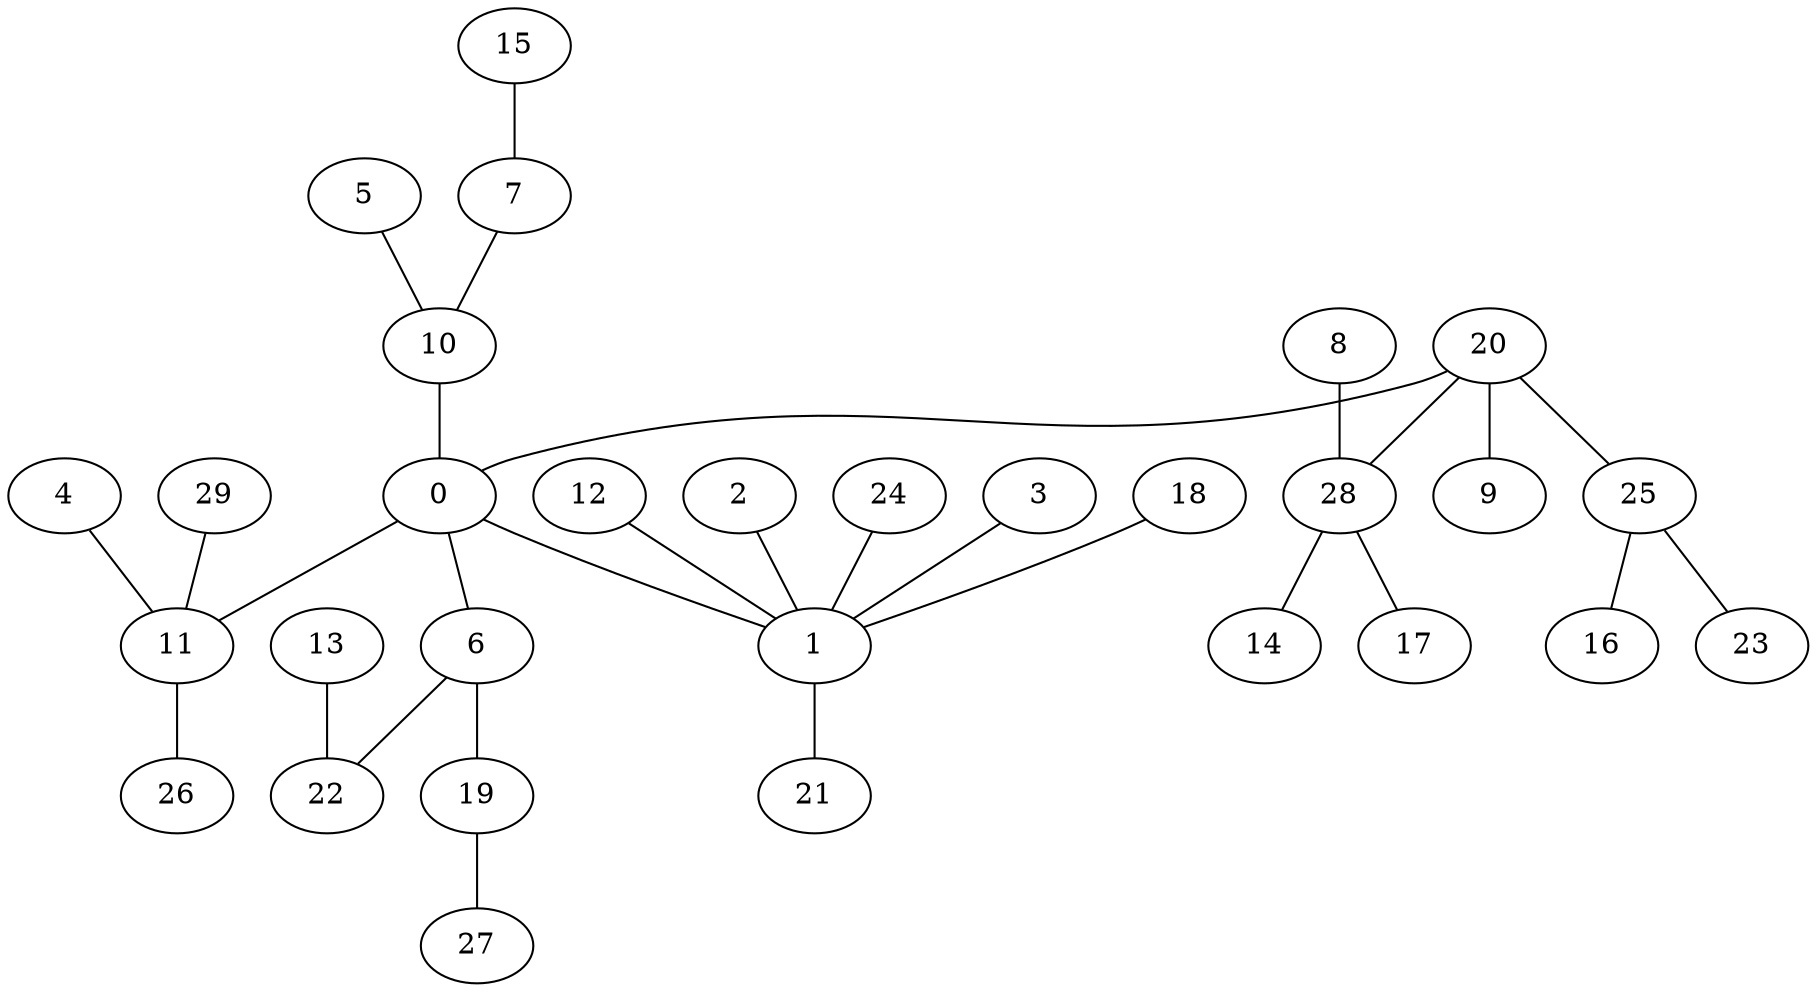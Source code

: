 graph BFS_grafoErdos_Renyi_30_80  {
0;
20;
6;
10;
11;
1;
28;
25;
9;
19;
22;
5;
7;
29;
26;
4;
3;
21;
18;
12;
2;
24;
8;
14;
17;
16;
23;
27;
13;
15;
20 -- 0;
0 -- 6;
10 -- 0;
0 -- 11;
0 -- 1;
20 -- 28;
20 -- 25;
20 -- 9;
6 -- 19;
6 -- 22;
5 -- 10;
7 -- 10;
29 -- 11;
11 -- 26;
4 -- 11;
3 -- 1;
1 -- 21;
18 -- 1;
12 -- 1;
2 -- 1;
24 -- 1;
8 -- 28;
28 -- 14;
28 -- 17;
25 -- 16;
25 -- 23;
19 -- 27;
13 -- 22;
15 -- 7;
}